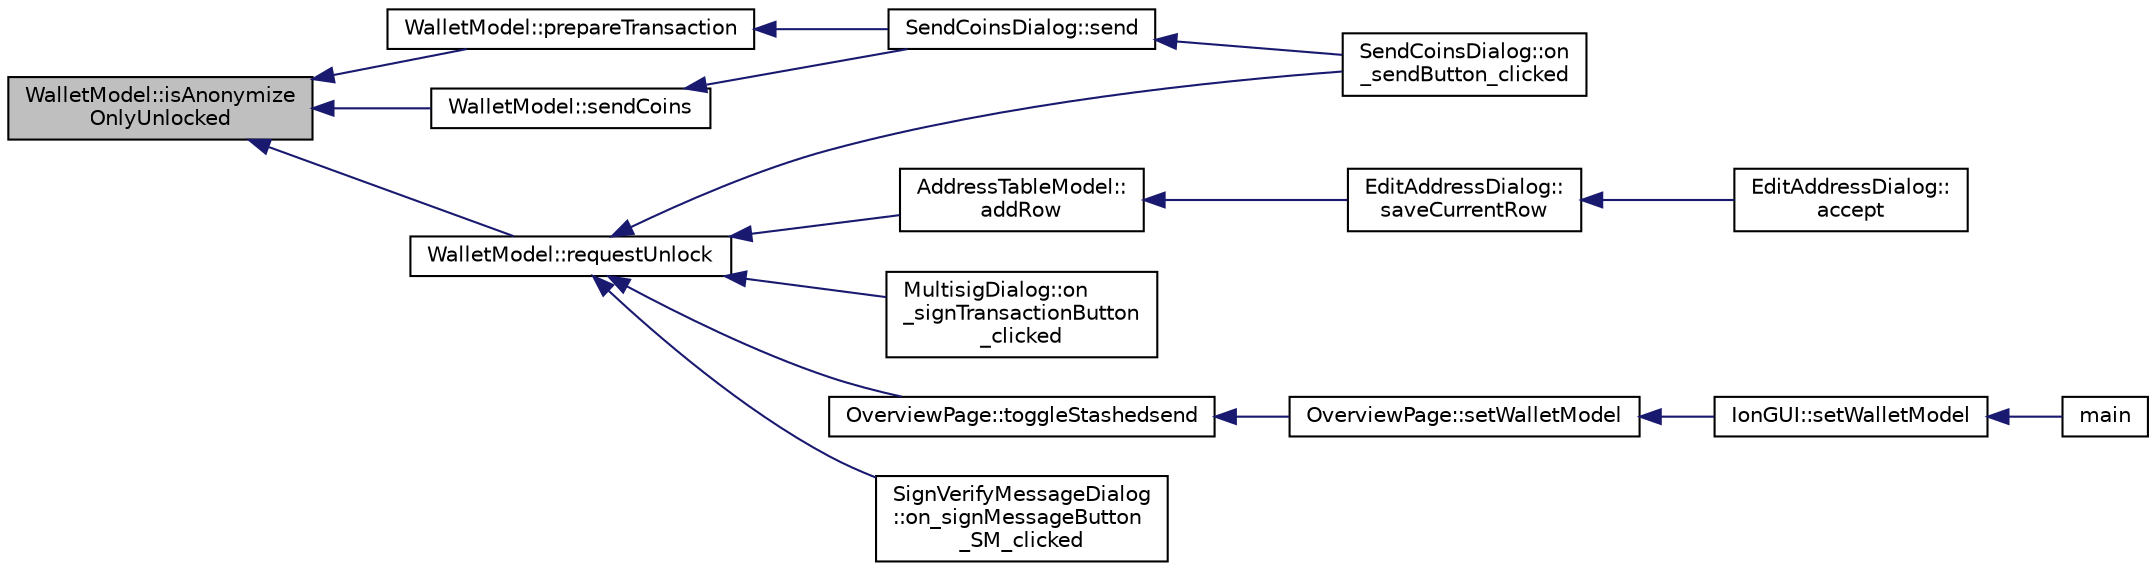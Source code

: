 digraph "WalletModel::isAnonymizeOnlyUnlocked"
{
  edge [fontname="Helvetica",fontsize="10",labelfontname="Helvetica",labelfontsize="10"];
  node [fontname="Helvetica",fontsize="10",shape=record];
  rankdir="LR";
  Node875 [label="WalletModel::isAnonymize\lOnlyUnlocked",height=0.2,width=0.4,color="black", fillcolor="grey75", style="filled", fontcolor="black"];
  Node875 -> Node876 [dir="back",color="midnightblue",fontsize="10",style="solid",fontname="Helvetica"];
  Node876 [label="WalletModel::prepareTransaction",height=0.2,width=0.4,color="black", fillcolor="white", style="filled",URL="$d4/d27/class_wallet_model.html#a8abc851901c7c7343ebfb5a8e5fc0154"];
  Node876 -> Node877 [dir="back",color="midnightblue",fontsize="10",style="solid",fontname="Helvetica"];
  Node877 [label="SendCoinsDialog::send",height=0.2,width=0.4,color="black", fillcolor="white", style="filled",URL="$d6/de6/class_send_coins_dialog.html#afd8d436a16ea7dba1276e8fdfdc8b2d3"];
  Node877 -> Node878 [dir="back",color="midnightblue",fontsize="10",style="solid",fontname="Helvetica"];
  Node878 [label="SendCoinsDialog::on\l_sendButton_clicked",height=0.2,width=0.4,color="black", fillcolor="white", style="filled",URL="$d6/de6/class_send_coins_dialog.html#a2cab7cf9ea5040b9e2189297f7d3c764"];
  Node875 -> Node879 [dir="back",color="midnightblue",fontsize="10",style="solid",fontname="Helvetica"];
  Node879 [label="WalletModel::sendCoins",height=0.2,width=0.4,color="black", fillcolor="white", style="filled",URL="$d4/d27/class_wallet_model.html#a053fb3ff2b8b0347f83e6bb591126746"];
  Node879 -> Node877 [dir="back",color="midnightblue",fontsize="10",style="solid",fontname="Helvetica"];
  Node875 -> Node880 [dir="back",color="midnightblue",fontsize="10",style="solid",fontname="Helvetica"];
  Node880 [label="WalletModel::requestUnlock",height=0.2,width=0.4,color="black", fillcolor="white", style="filled",URL="$d4/d27/class_wallet_model.html#ae98eaede9493625ce778a0a873b3d124"];
  Node880 -> Node881 [dir="back",color="midnightblue",fontsize="10",style="solid",fontname="Helvetica"];
  Node881 [label="AddressTableModel::\laddRow",height=0.2,width=0.4,color="black", fillcolor="white", style="filled",URL="$d9/ded/class_address_table_model.html#a08ab9ae401a18d193f0e39551de81280"];
  Node881 -> Node882 [dir="back",color="midnightblue",fontsize="10",style="solid",fontname="Helvetica"];
  Node882 [label="EditAddressDialog::\lsaveCurrentRow",height=0.2,width=0.4,color="black", fillcolor="white", style="filled",URL="$da/db7/class_edit_address_dialog.html#a8494a551799cd1f4c253e557424c206c"];
  Node882 -> Node883 [dir="back",color="midnightblue",fontsize="10",style="solid",fontname="Helvetica"];
  Node883 [label="EditAddressDialog::\laccept",height=0.2,width=0.4,color="black", fillcolor="white", style="filled",URL="$da/db7/class_edit_address_dialog.html#ac52b71129806bccf6533d0e9441393b6"];
  Node880 -> Node884 [dir="back",color="midnightblue",fontsize="10",style="solid",fontname="Helvetica"];
  Node884 [label="MultisigDialog::on\l_signTransactionButton\l_clicked",height=0.2,width=0.4,color="black", fillcolor="white", style="filled",URL="$d4/df4/class_multisig_dialog.html#ad277ce76887dfbbec511486d3c1d2bc4"];
  Node880 -> Node885 [dir="back",color="midnightblue",fontsize="10",style="solid",fontname="Helvetica"];
  Node885 [label="OverviewPage::toggleStashedsend",height=0.2,width=0.4,color="black", fillcolor="white", style="filled",URL="$d1/d91/class_overview_page.html#acb7a4378759f4f28ff69511839eece57"];
  Node885 -> Node886 [dir="back",color="midnightblue",fontsize="10",style="solid",fontname="Helvetica"];
  Node886 [label="OverviewPage::setWalletModel",height=0.2,width=0.4,color="black", fillcolor="white", style="filled",URL="$d1/d91/class_overview_page.html#a2ed52a3a87e9c74fee38fa873c9bc71f"];
  Node886 -> Node887 [dir="back",color="midnightblue",fontsize="10",style="solid",fontname="Helvetica"];
  Node887 [label="IonGUI::setWalletModel",height=0.2,width=0.4,color="black", fillcolor="white", style="filled",URL="$dc/d0b/class_ion_g_u_i.html#a37f87db65498b036d387c705a749c45d",tooltip="Set the wallet model. "];
  Node887 -> Node888 [dir="back",color="midnightblue",fontsize="10",style="solid",fontname="Helvetica"];
  Node888 [label="main",height=0.2,width=0.4,color="black", fillcolor="white", style="filled",URL="$d5/d2d/ion_8cpp.html#a0ddf1224851353fc92bfbff6f499fa97"];
  Node880 -> Node878 [dir="back",color="midnightblue",fontsize="10",style="solid",fontname="Helvetica"];
  Node880 -> Node889 [dir="back",color="midnightblue",fontsize="10",style="solid",fontname="Helvetica"];
  Node889 [label="SignVerifyMessageDialog\l::on_signMessageButton\l_SM_clicked",height=0.2,width=0.4,color="black", fillcolor="white", style="filled",URL="$d1/d26/class_sign_verify_message_dialog.html#a2ef91b4ace68d63ab1c1d3cc6c13b5f9"];
}
